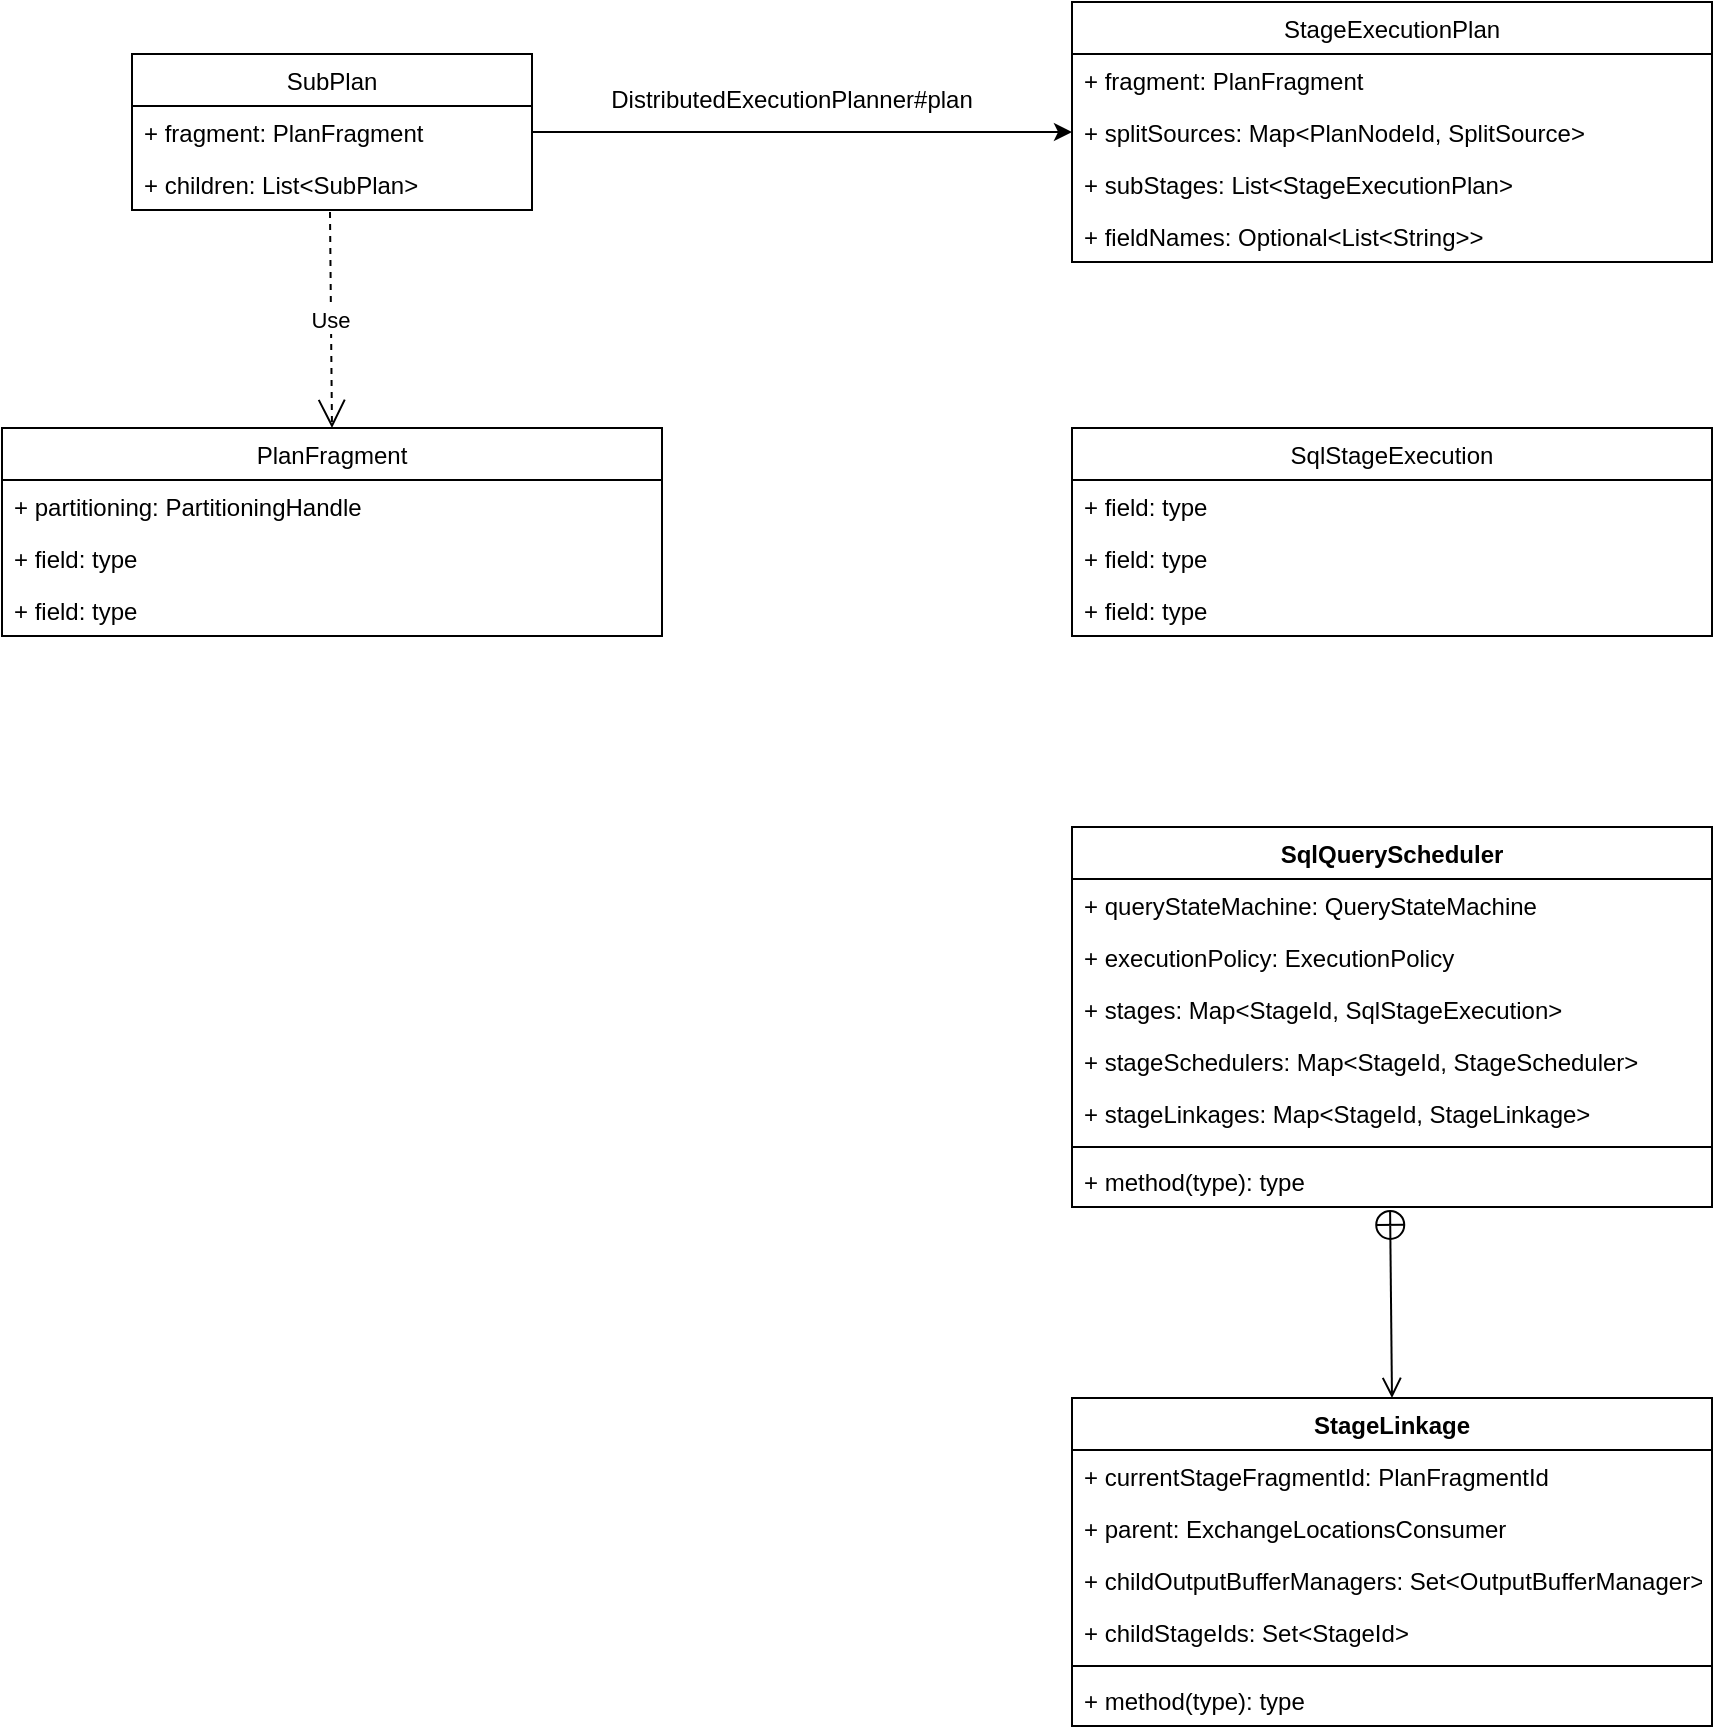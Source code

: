 <mxfile version="12.0.3" type="github" pages="1"><diagram id="SVBZJYeGc0hUywcnI8So" name="Page-1"><mxGraphModel dx="1426" dy="694" grid="1" gridSize="10" guides="1" tooltips="1" connect="1" arrows="1" fold="1" page="1" pageScale="1" pageWidth="2339" pageHeight="3300" math="0" shadow="0"><root><mxCell id="0"/><mxCell id="1" parent="0"/><mxCell id="zfZOaD6EwRZN9EKvPmm1-1" value="SubPlan" style="swimlane;fontStyle=0;childLayout=stackLayout;horizontal=1;startSize=26;fillColor=none;horizontalStack=0;resizeParent=1;resizeParentMax=0;resizeLast=0;collapsible=1;marginBottom=0;" parent="1" vertex="1"><mxGeometry x="170" y="80" width="200" height="78" as="geometry"/></mxCell><mxCell id="zfZOaD6EwRZN9EKvPmm1-2" value="+ fragment: PlanFragment" style="text;strokeColor=none;fillColor=none;align=left;verticalAlign=top;spacingLeft=4;spacingRight=4;overflow=hidden;rotatable=0;points=[[0,0.5],[1,0.5]];portConstraint=eastwest;" parent="zfZOaD6EwRZN9EKvPmm1-1" vertex="1"><mxGeometry y="26" width="200" height="26" as="geometry"/></mxCell><mxCell id="zfZOaD6EwRZN9EKvPmm1-3" value="+ children: List&lt;SubPlan&gt;" style="text;strokeColor=none;fillColor=none;align=left;verticalAlign=top;spacingLeft=4;spacingRight=4;overflow=hidden;rotatable=0;points=[[0,0.5],[1,0.5]];portConstraint=eastwest;" parent="zfZOaD6EwRZN9EKvPmm1-1" vertex="1"><mxGeometry y="52" width="200" height="26" as="geometry"/></mxCell><mxCell id="zfZOaD6EwRZN9EKvPmm1-16" value="StageExecutionPlan" style="swimlane;fontStyle=0;childLayout=stackLayout;horizontal=1;startSize=26;fillColor=none;horizontalStack=0;resizeParent=1;resizeParentMax=0;resizeLast=0;collapsible=1;marginBottom=0;" parent="1" vertex="1"><mxGeometry x="640" y="54" width="320" height="130" as="geometry"/></mxCell><mxCell id="zfZOaD6EwRZN9EKvPmm1-17" value="+ fragment: PlanFragment&#10;" style="text;strokeColor=none;fillColor=none;align=left;verticalAlign=top;spacingLeft=4;spacingRight=4;overflow=hidden;rotatable=0;points=[[0,0.5],[1,0.5]];portConstraint=eastwest;" parent="zfZOaD6EwRZN9EKvPmm1-16" vertex="1"><mxGeometry y="26" width="320" height="26" as="geometry"/></mxCell><mxCell id="zfZOaD6EwRZN9EKvPmm1-18" value="+ splitSources: Map&lt;PlanNodeId, SplitSource&gt;" style="text;strokeColor=none;fillColor=none;align=left;verticalAlign=top;spacingLeft=4;spacingRight=4;overflow=hidden;rotatable=0;points=[[0,0.5],[1,0.5]];portConstraint=eastwest;" parent="zfZOaD6EwRZN9EKvPmm1-16" vertex="1"><mxGeometry y="52" width="320" height="26" as="geometry"/></mxCell><mxCell id="zfZOaD6EwRZN9EKvPmm1-19" value="+ subStages: List&lt;StageExecutionPlan&gt;&#10;&#10;&#10;" style="text;strokeColor=none;fillColor=none;align=left;verticalAlign=top;spacingLeft=4;spacingRight=4;overflow=hidden;rotatable=0;points=[[0,0.5],[1,0.5]];portConstraint=eastwest;" parent="zfZOaD6EwRZN9EKvPmm1-16" vertex="1"><mxGeometry y="78" width="320" height="26" as="geometry"/></mxCell><mxCell id="C-cVyiuGSrLfDeFGw-Ot-8" value="+ fieldNames: Optional&lt;List&lt;String&gt;&gt;&#10;&#10;&#10;" style="text;strokeColor=none;fillColor=none;align=left;verticalAlign=top;spacingLeft=4;spacingRight=4;overflow=hidden;rotatable=0;points=[[0,0.5],[1,0.5]];portConstraint=eastwest;" vertex="1" parent="zfZOaD6EwRZN9EKvPmm1-16"><mxGeometry y="104" width="320" height="26" as="geometry"/></mxCell><mxCell id="C-cVyiuGSrLfDeFGw-Ot-15" style="edgeStyle=orthogonalEdgeStyle;rounded=0;orthogonalLoop=1;jettySize=auto;html=1;exitX=1;exitY=0.5;exitDx=0;exitDy=0;entryX=0;entryY=0.5;entryDx=0;entryDy=0;" edge="1" parent="1" source="zfZOaD6EwRZN9EKvPmm1-2" target="zfZOaD6EwRZN9EKvPmm1-18"><mxGeometry relative="1" as="geometry"/></mxCell><mxCell id="C-cVyiuGSrLfDeFGw-Ot-21" value="DistributedExecutionPlanner#plan" style="text;html=1;strokeColor=none;fillColor=none;align=center;verticalAlign=middle;whiteSpace=wrap;rounded=0;" vertex="1" parent="1"><mxGeometry x="360" y="93" width="280" height="20" as="geometry"/></mxCell><mxCell id="C-cVyiuGSrLfDeFGw-Ot-24" value="PlanFragment" style="swimlane;fontStyle=0;childLayout=stackLayout;horizontal=1;startSize=26;fillColor=none;horizontalStack=0;resizeParent=1;resizeParentMax=0;resizeLast=0;collapsible=1;marginBottom=0;" vertex="1" parent="1"><mxGeometry x="105" y="267" width="330" height="104" as="geometry"/></mxCell><mxCell id="C-cVyiuGSrLfDeFGw-Ot-25" value="+ partitioning: PartitioningHandle" style="text;strokeColor=none;fillColor=none;align=left;verticalAlign=top;spacingLeft=4;spacingRight=4;overflow=hidden;rotatable=0;points=[[0,0.5],[1,0.5]];portConstraint=eastwest;" vertex="1" parent="C-cVyiuGSrLfDeFGw-Ot-24"><mxGeometry y="26" width="330" height="26" as="geometry"/></mxCell><mxCell id="C-cVyiuGSrLfDeFGw-Ot-26" value="+ field: type" style="text;strokeColor=none;fillColor=none;align=left;verticalAlign=top;spacingLeft=4;spacingRight=4;overflow=hidden;rotatable=0;points=[[0,0.5],[1,0.5]];portConstraint=eastwest;" vertex="1" parent="C-cVyiuGSrLfDeFGw-Ot-24"><mxGeometry y="52" width="330" height="26" as="geometry"/></mxCell><mxCell id="C-cVyiuGSrLfDeFGw-Ot-27" value="+ field: type" style="text;strokeColor=none;fillColor=none;align=left;verticalAlign=top;spacingLeft=4;spacingRight=4;overflow=hidden;rotatable=0;points=[[0,0.5],[1,0.5]];portConstraint=eastwest;" vertex="1" parent="C-cVyiuGSrLfDeFGw-Ot-24"><mxGeometry y="78" width="330" height="26" as="geometry"/></mxCell><mxCell id="C-cVyiuGSrLfDeFGw-Ot-29" value="Use" style="endArrow=open;endSize=12;dashed=1;html=1;entryX=0.5;entryY=0;entryDx=0;entryDy=0;exitX=0.495;exitY=1.038;exitDx=0;exitDy=0;exitPerimeter=0;" edge="1" parent="1" source="zfZOaD6EwRZN9EKvPmm1-3" target="C-cVyiuGSrLfDeFGw-Ot-24"><mxGeometry width="160" relative="1" as="geometry"><mxPoint x="250" y="170" as="sourcePoint"/><mxPoint x="410" y="170" as="targetPoint"/></mxGeometry></mxCell><mxCell id="C-cVyiuGSrLfDeFGw-Ot-30" value="SqlQueryScheduler" style="swimlane;fontStyle=1;align=center;verticalAlign=top;childLayout=stackLayout;horizontal=1;startSize=26;horizontalStack=0;resizeParent=1;resizeParentMax=0;resizeLast=0;collapsible=1;marginBottom=0;" vertex="1" parent="1"><mxGeometry x="640" y="466.5" width="320" height="190" as="geometry"/></mxCell><mxCell id="C-cVyiuGSrLfDeFGw-Ot-31" value="+ queryStateMachine: QueryStateMachine&#10; " style="text;strokeColor=none;fillColor=none;align=left;verticalAlign=top;spacingLeft=4;spacingRight=4;overflow=hidden;rotatable=0;points=[[0,0.5],[1,0.5]];portConstraint=eastwest;" vertex="1" parent="C-cVyiuGSrLfDeFGw-Ot-30"><mxGeometry y="26" width="320" height="26" as="geometry"/></mxCell><mxCell id="C-cVyiuGSrLfDeFGw-Ot-34" value="+ executionPolicy: ExecutionPolicy&#10; " style="text;strokeColor=none;fillColor=none;align=left;verticalAlign=top;spacingLeft=4;spacingRight=4;overflow=hidden;rotatable=0;points=[[0,0.5],[1,0.5]];portConstraint=eastwest;" vertex="1" parent="C-cVyiuGSrLfDeFGw-Ot-30"><mxGeometry y="52" width="320" height="26" as="geometry"/></mxCell><mxCell id="C-cVyiuGSrLfDeFGw-Ot-35" value="+ stages: Map&lt;StageId, SqlStageExecution&gt;" style="text;strokeColor=none;fillColor=none;align=left;verticalAlign=top;spacingLeft=4;spacingRight=4;overflow=hidden;rotatable=0;points=[[0,0.5],[1,0.5]];portConstraint=eastwest;" vertex="1" parent="C-cVyiuGSrLfDeFGw-Ot-30"><mxGeometry y="78" width="320" height="26" as="geometry"/></mxCell><mxCell id="C-cVyiuGSrLfDeFGw-Ot-36" value="+ stageSchedulers: Map&lt;StageId, StageScheduler&gt;&#10; " style="text;strokeColor=none;fillColor=none;align=left;verticalAlign=top;spacingLeft=4;spacingRight=4;overflow=hidden;rotatable=0;points=[[0,0.5],[1,0.5]];portConstraint=eastwest;" vertex="1" parent="C-cVyiuGSrLfDeFGw-Ot-30"><mxGeometry y="104" width="320" height="26" as="geometry"/></mxCell><mxCell id="C-cVyiuGSrLfDeFGw-Ot-37" value="+ stageLinkages: Map&lt;StageId, StageLinkage&gt;&#10; " style="text;strokeColor=none;fillColor=none;align=left;verticalAlign=top;spacingLeft=4;spacingRight=4;overflow=hidden;rotatable=0;points=[[0,0.5],[1,0.5]];portConstraint=eastwest;" vertex="1" parent="C-cVyiuGSrLfDeFGw-Ot-30"><mxGeometry y="130" width="320" height="26" as="geometry"/></mxCell><mxCell id="C-cVyiuGSrLfDeFGw-Ot-32" value="" style="line;strokeWidth=1;fillColor=none;align=left;verticalAlign=middle;spacingTop=-1;spacingLeft=3;spacingRight=3;rotatable=0;labelPosition=right;points=[];portConstraint=eastwest;" vertex="1" parent="C-cVyiuGSrLfDeFGw-Ot-30"><mxGeometry y="156" width="320" height="8" as="geometry"/></mxCell><mxCell id="C-cVyiuGSrLfDeFGw-Ot-33" value="+ method(type): type" style="text;strokeColor=none;fillColor=none;align=left;verticalAlign=top;spacingLeft=4;spacingRight=4;overflow=hidden;rotatable=0;points=[[0,0.5],[1,0.5]];portConstraint=eastwest;" vertex="1" parent="C-cVyiuGSrLfDeFGw-Ot-30"><mxGeometry y="164" width="320" height="26" as="geometry"/></mxCell><mxCell id="C-cVyiuGSrLfDeFGw-Ot-38" value="SqlStageExecution" style="swimlane;fontStyle=0;childLayout=stackLayout;horizontal=1;startSize=26;fillColor=none;horizontalStack=0;resizeParent=1;resizeParentMax=0;resizeLast=0;collapsible=1;marginBottom=0;" vertex="1" parent="1"><mxGeometry x="640" y="267" width="320" height="104" as="geometry"/></mxCell><mxCell id="C-cVyiuGSrLfDeFGw-Ot-39" value="+ field: type" style="text;strokeColor=none;fillColor=none;align=left;verticalAlign=top;spacingLeft=4;spacingRight=4;overflow=hidden;rotatable=0;points=[[0,0.5],[1,0.5]];portConstraint=eastwest;" vertex="1" parent="C-cVyiuGSrLfDeFGw-Ot-38"><mxGeometry y="26" width="320" height="26" as="geometry"/></mxCell><mxCell id="C-cVyiuGSrLfDeFGw-Ot-40" value="+ field: type" style="text;strokeColor=none;fillColor=none;align=left;verticalAlign=top;spacingLeft=4;spacingRight=4;overflow=hidden;rotatable=0;points=[[0,0.5],[1,0.5]];portConstraint=eastwest;" vertex="1" parent="C-cVyiuGSrLfDeFGw-Ot-38"><mxGeometry y="52" width="320" height="26" as="geometry"/></mxCell><mxCell id="C-cVyiuGSrLfDeFGw-Ot-41" value="+ field: type" style="text;strokeColor=none;fillColor=none;align=left;verticalAlign=top;spacingLeft=4;spacingRight=4;overflow=hidden;rotatable=0;points=[[0,0.5],[1,0.5]];portConstraint=eastwest;" vertex="1" parent="C-cVyiuGSrLfDeFGw-Ot-38"><mxGeometry y="78" width="320" height="26" as="geometry"/></mxCell><mxCell id="C-cVyiuGSrLfDeFGw-Ot-42" value="StageLinkage" style="swimlane;fontStyle=1;align=center;verticalAlign=top;childLayout=stackLayout;horizontal=1;startSize=26;horizontalStack=0;resizeParent=1;resizeParentMax=0;resizeLast=0;collapsible=1;marginBottom=0;" vertex="1" parent="1"><mxGeometry x="640" y="752" width="320" height="164" as="geometry"/></mxCell><mxCell id="C-cVyiuGSrLfDeFGw-Ot-43" value="+ currentStageFragmentId: PlanFragmentId" style="text;strokeColor=none;fillColor=none;align=left;verticalAlign=top;spacingLeft=4;spacingRight=4;overflow=hidden;rotatable=0;points=[[0,0.5],[1,0.5]];portConstraint=eastwest;" vertex="1" parent="C-cVyiuGSrLfDeFGw-Ot-42"><mxGeometry y="26" width="320" height="26" as="geometry"/></mxCell><mxCell id="C-cVyiuGSrLfDeFGw-Ot-46" value="+ parent: ExchangeLocationsConsumer" style="text;strokeColor=none;fillColor=none;align=left;verticalAlign=top;spacingLeft=4;spacingRight=4;overflow=hidden;rotatable=0;points=[[0,0.5],[1,0.5]];portConstraint=eastwest;" vertex="1" parent="C-cVyiuGSrLfDeFGw-Ot-42"><mxGeometry y="52" width="320" height="26" as="geometry"/></mxCell><mxCell id="C-cVyiuGSrLfDeFGw-Ot-47" value="+ childOutputBufferManagers: Set&lt;OutputBufferManager&gt; " style="text;strokeColor=none;fillColor=none;align=left;verticalAlign=top;spacingLeft=4;spacingRight=4;overflow=hidden;rotatable=0;points=[[0,0.5],[1,0.5]];portConstraint=eastwest;" vertex="1" parent="C-cVyiuGSrLfDeFGw-Ot-42"><mxGeometry y="78" width="320" height="26" as="geometry"/></mxCell><mxCell id="C-cVyiuGSrLfDeFGw-Ot-48" value="+ childStageIds: Set&lt;StageId&gt; " style="text;strokeColor=none;fillColor=none;align=left;verticalAlign=top;spacingLeft=4;spacingRight=4;overflow=hidden;rotatable=0;points=[[0,0.5],[1,0.5]];portConstraint=eastwest;" vertex="1" parent="C-cVyiuGSrLfDeFGw-Ot-42"><mxGeometry y="104" width="320" height="26" as="geometry"/></mxCell><mxCell id="C-cVyiuGSrLfDeFGw-Ot-44" value="" style="line;strokeWidth=1;fillColor=none;align=left;verticalAlign=middle;spacingTop=-1;spacingLeft=3;spacingRight=3;rotatable=0;labelPosition=right;points=[];portConstraint=eastwest;" vertex="1" parent="C-cVyiuGSrLfDeFGw-Ot-42"><mxGeometry y="130" width="320" height="8" as="geometry"/></mxCell><mxCell id="C-cVyiuGSrLfDeFGw-Ot-45" value="+ method(type): type" style="text;strokeColor=none;fillColor=none;align=left;verticalAlign=top;spacingLeft=4;spacingRight=4;overflow=hidden;rotatable=0;points=[[0,0.5],[1,0.5]];portConstraint=eastwest;" vertex="1" parent="C-cVyiuGSrLfDeFGw-Ot-42"><mxGeometry y="138" width="320" height="26" as="geometry"/></mxCell><mxCell id="C-cVyiuGSrLfDeFGw-Ot-49" value="" style="endArrow=open;startArrow=circlePlus;endFill=0;startFill=0;endSize=8;html=1;entryX=0.5;entryY=0;entryDx=0;entryDy=0;exitX=0.497;exitY=1.038;exitDx=0;exitDy=0;exitPerimeter=0;" edge="1" parent="1" source="C-cVyiuGSrLfDeFGw-Ot-33" target="C-cVyiuGSrLfDeFGw-Ot-42"><mxGeometry width="160" relative="1" as="geometry"><mxPoint x="800" y="628" as="sourcePoint"/><mxPoint x="960" y="640" as="targetPoint"/></mxGeometry></mxCell></root></mxGraphModel></diagram></mxfile>